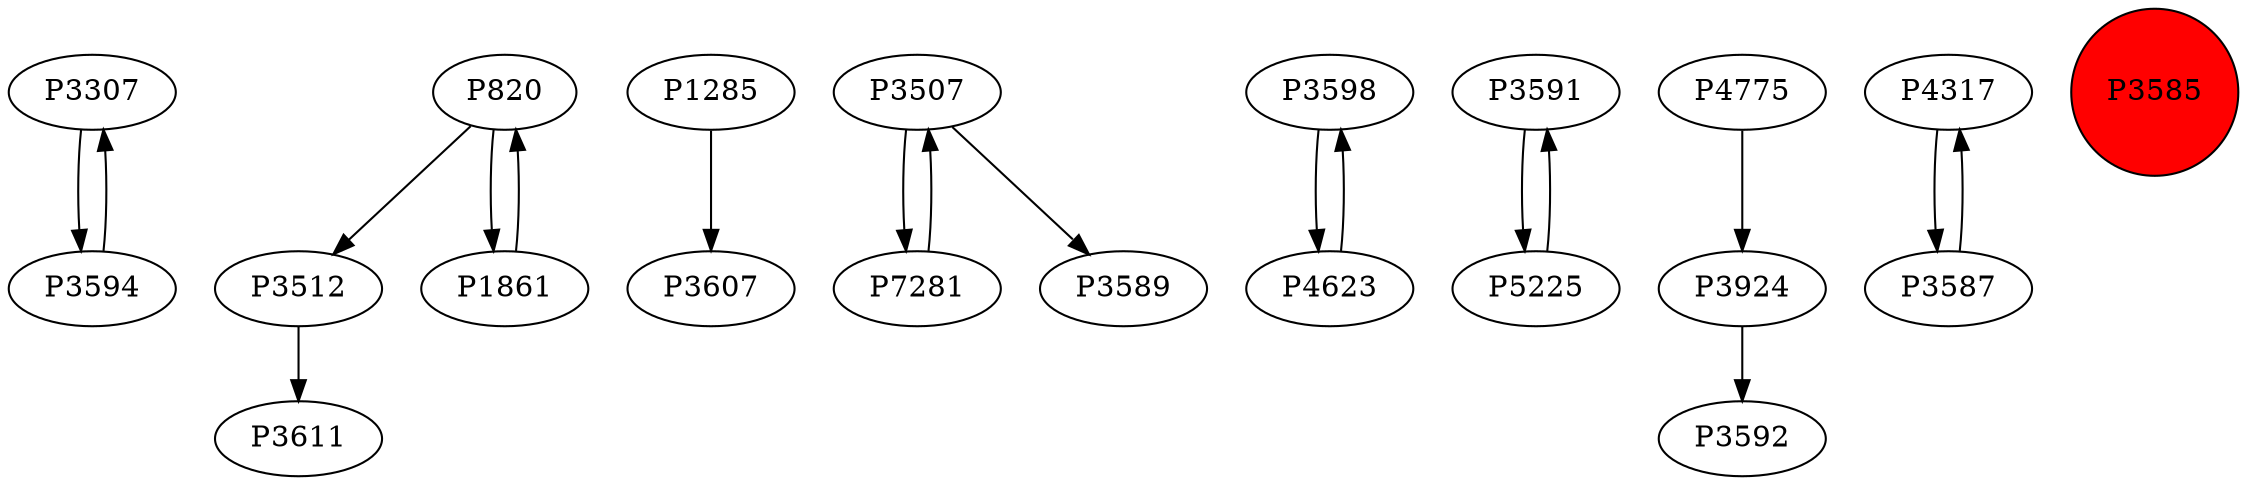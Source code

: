 digraph {
	P3307 -> P3594
	P3512 -> P3611
	P1285 -> P3607
	P3594 -> P3307
	P3507 -> P7281
	P3598 -> P4623
	P820 -> P3512
	P3591 -> P5225
	P3924 -> P3592
	P1861 -> P820
	P3507 -> P3589
	P7281 -> P3507
	P4775 -> P3924
	P4317 -> P3587
	P5225 -> P3591
	P3587 -> P4317
	P820 -> P1861
	P4623 -> P3598
	P3585 [shape=circle]
	P3585 [style=filled]
	P3585 [fillcolor=red]
}